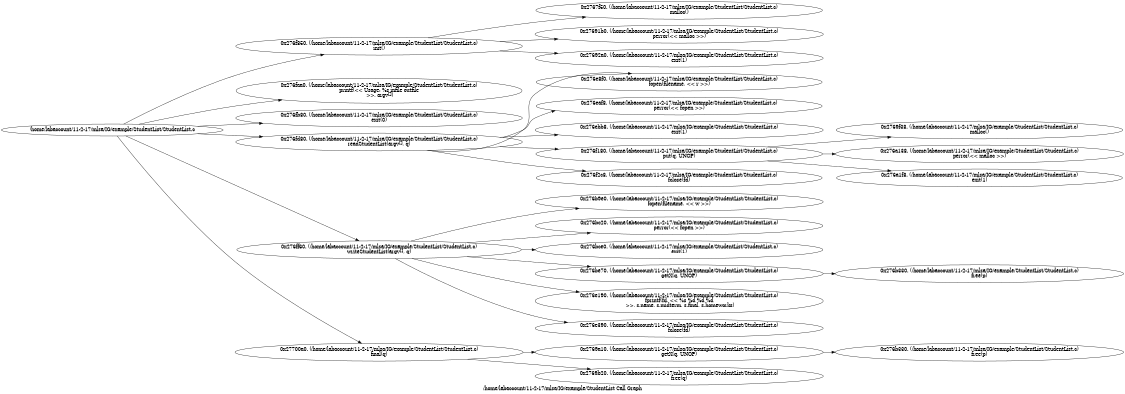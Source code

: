 digraph "/home/labaccount/11-2-17/mlsa/IG/example/StudentList Call Graph" {
	graph [dpi=300
		rankdir=LR
		size="7.5, 10"
		label="/home/labaccount/11-2-17/mlsa/IG/example/StudentList Call Graph"
	];

	Node0x436639795 [shape=oval, label="/home/labaccount/11-2-17/mlsa/IG/example/StudentList/StudentList.c"];
	Node0x381690994 [shape=oval, label="0x276f850. (/home/labaccount/11-2-17/mlsa/IG/example/StudentList/StudentList.c)\ninit()"];
	Node0x436639795 -> Node0x381690994;
	Node0x465525865 [shape=oval, label="0x276faa0. (/home/labaccount/11-2-17/mlsa/IG/example/StudentList/StudentList.c)\nprintf(<< Usage: %s infile outfile\n >>, argv[])"];
	Node0x436639795 -> Node0x465525865;
	Node0x323515374 [shape=oval, label="0x276fb80. (/home/labaccount/11-2-17/mlsa/IG/example/StudentList/StudentList.c)\nexit(0)"];
	Node0x436639795 -> Node0x323515374;
	Node0x233322610 [shape=oval, label="0x276fd80. (/home/labaccount/11-2-17/mlsa/IG/example/StudentList/StudentList.c)\nreadStudentList(argv[], q)"];
	Node0x436639795 -> Node0x233322610;
	Node0x177143286 [shape=oval, label="0x276ff60. (/home/labaccount/11-2-17/mlsa/IG/example/StudentList/StudentList.c)\nwriteStudentList(argv[], q)"];
	Node0x436639795 -> Node0x177143286;
	Node0x329261412 [shape=oval, label="0x27700a0. (/home/labaccount/11-2-17/mlsa/IG/example/StudentList/StudentList.c)\nfinal(q)"];
	Node0x436639795 -> Node0x329261412;
	Node0x613139391 [shape=oval, label="0x2767f50. (/home/labaccount/11-2-17/mlsa/IG/example/StudentList/StudentList.c)\nmalloc()"];
	Node0x381690994 -> Node0x613139391;
	Node0x501019459 [shape=oval, label="0x27691b0. (/home/labaccount/11-2-17/mlsa/IG/example/StudentList/StudentList.c)\nperror(<< malloc >>)"];
	Node0x381690994 -> Node0x501019459;
	Node0x413023679 [shape=oval, label="0x27692a0. (/home/labaccount/11-2-17/mlsa/IG/example/StudentList/StudentList.c)\nexit(1)"];
	Node0x381690994 -> Node0x413023679;
	Node0x410007674 [shape=oval, label="0x276e8f0. (/home/labaccount/11-2-17/mlsa/IG/example/StudentList/StudentList.c)\nfopen(filename, << r >>)"];
	Node0x233322610 -> Node0x410007674;
	Node0x308867310 [shape=oval, label="0x276eaf8. (/home/labaccount/11-2-17/mlsa/IG/example/StudentList/StudentList.c)\nperror(<< fopen >>)"];
	Node0x233322610 -> Node0x308867310;
	Node0x509619166 [shape=oval, label="0x276ebb8. (/home/labaccount/11-2-17/mlsa/IG/example/StudentList/StudentList.c)\nexit(1)"];
	Node0x233322610 -> Node0x509619166;
	Node0x957787874 [shape=oval, label="0x276f180. (/home/labaccount/11-2-17/mlsa/IG/example/StudentList/StudentList.c)\nput(q, UNOP)"];
	Node0x233322610 -> Node0x957787874;
	Node0x518761049 [shape=oval, label="0x276f2c8. (/home/labaccount/11-2-17/mlsa/IG/example/StudentList/StudentList.c)\nfclose(fd)"];
	Node0x233322610 -> Node0x518761049;
	Node0x523467512 [shape=oval, label="0x276b9e0. (/home/labaccount/11-2-17/mlsa/IG/example/StudentList/StudentList.c)\nfopen(filename, << w >>)"];
	Node0x177143286 -> Node0x523467512;
	Node0x131626779 [shape=oval, label="0x276bc20. (/home/labaccount/11-2-17/mlsa/IG/example/StudentList/StudentList.c)\nperror(<< fopen >>)"];
	Node0x177143286 -> Node0x131626779;
	Node0x974545298 [shape=oval, label="0x276bce0. (/home/labaccount/11-2-17/mlsa/IG/example/StudentList/StudentList.c)\nexit(1)"];
	Node0x177143286 -> Node0x974545298;
	Node0x262566338 [shape=oval, label="0x276be70. (/home/labaccount/11-2-17/mlsa/IG/example/StudentList/StudentList.c)\ngetX(q, UNOP)"];
	Node0x177143286 -> Node0x262566338;
	Node0x112519452 [shape=oval, label="0x276e190. (/home/labaccount/11-2-17/mlsa/IG/example/StudentList/StudentList.c)\nfprintf(fd, << %s %d %d %d\n >>, s.name, s.midterm, s.final, s.homeworks)"];
	Node0x177143286 -> Node0x112519452;
	Node0x960576870 [shape=oval, label="0x276e390. (/home/labaccount/11-2-17/mlsa/IG/example/StudentList/StudentList.c)\nfclose(fd)"];
	Node0x177143286 -> Node0x960576870;
	Node0x874263282 [shape=oval, label="0x2769a10. (/home/labaccount/11-2-17/mlsa/IG/example/StudentList/StudentList.c)\ngetX(q, UNOP)"];
	Node0x329261412 -> Node0x874263282;
	Node0x182004122 [shape=oval, label="0x2769b20. (/home/labaccount/11-2-17/mlsa/IG/example/StudentList/StudentList.c)\nfree(q)"];
	Node0x329261412 -> Node0x182004122;
	Node0x552392886 [shape=oval, label="0x2769f38. (/home/labaccount/11-2-17/mlsa/IG/example/StudentList/StudentList.c)\nmalloc()"];
	Node0x957787874 -> Node0x552392886;
	Node0x401361973 [shape=oval, label="0x276a138. (/home/labaccount/11-2-17/mlsa/IG/example/StudentList/StudentList.c)\nperror(<< malloc >>)"];
	Node0x957787874 -> Node0x401361973;
	Node0x635489677 [shape=oval, label="0x276a1f8. (/home/labaccount/11-2-17/mlsa/IG/example/StudentList/StudentList.c)\nexit(1)"];
	Node0x957787874 -> Node0x635489677;
	Node0x946699418 [shape=oval, label="0x276b330. (/home/labaccount/11-2-17/mlsa/IG/example/StudentList/StudentList.c)\nfree(p)"];
	Node0x262566338 -> Node0x946699418;
	Node0x987583727 [shape=oval, label="0x276b330. (/home/labaccount/11-2-17/mlsa/IG/example/StudentList/StudentList.c)\nfree(p)"];
	Node0x874263282 -> Node0x987583727;
}